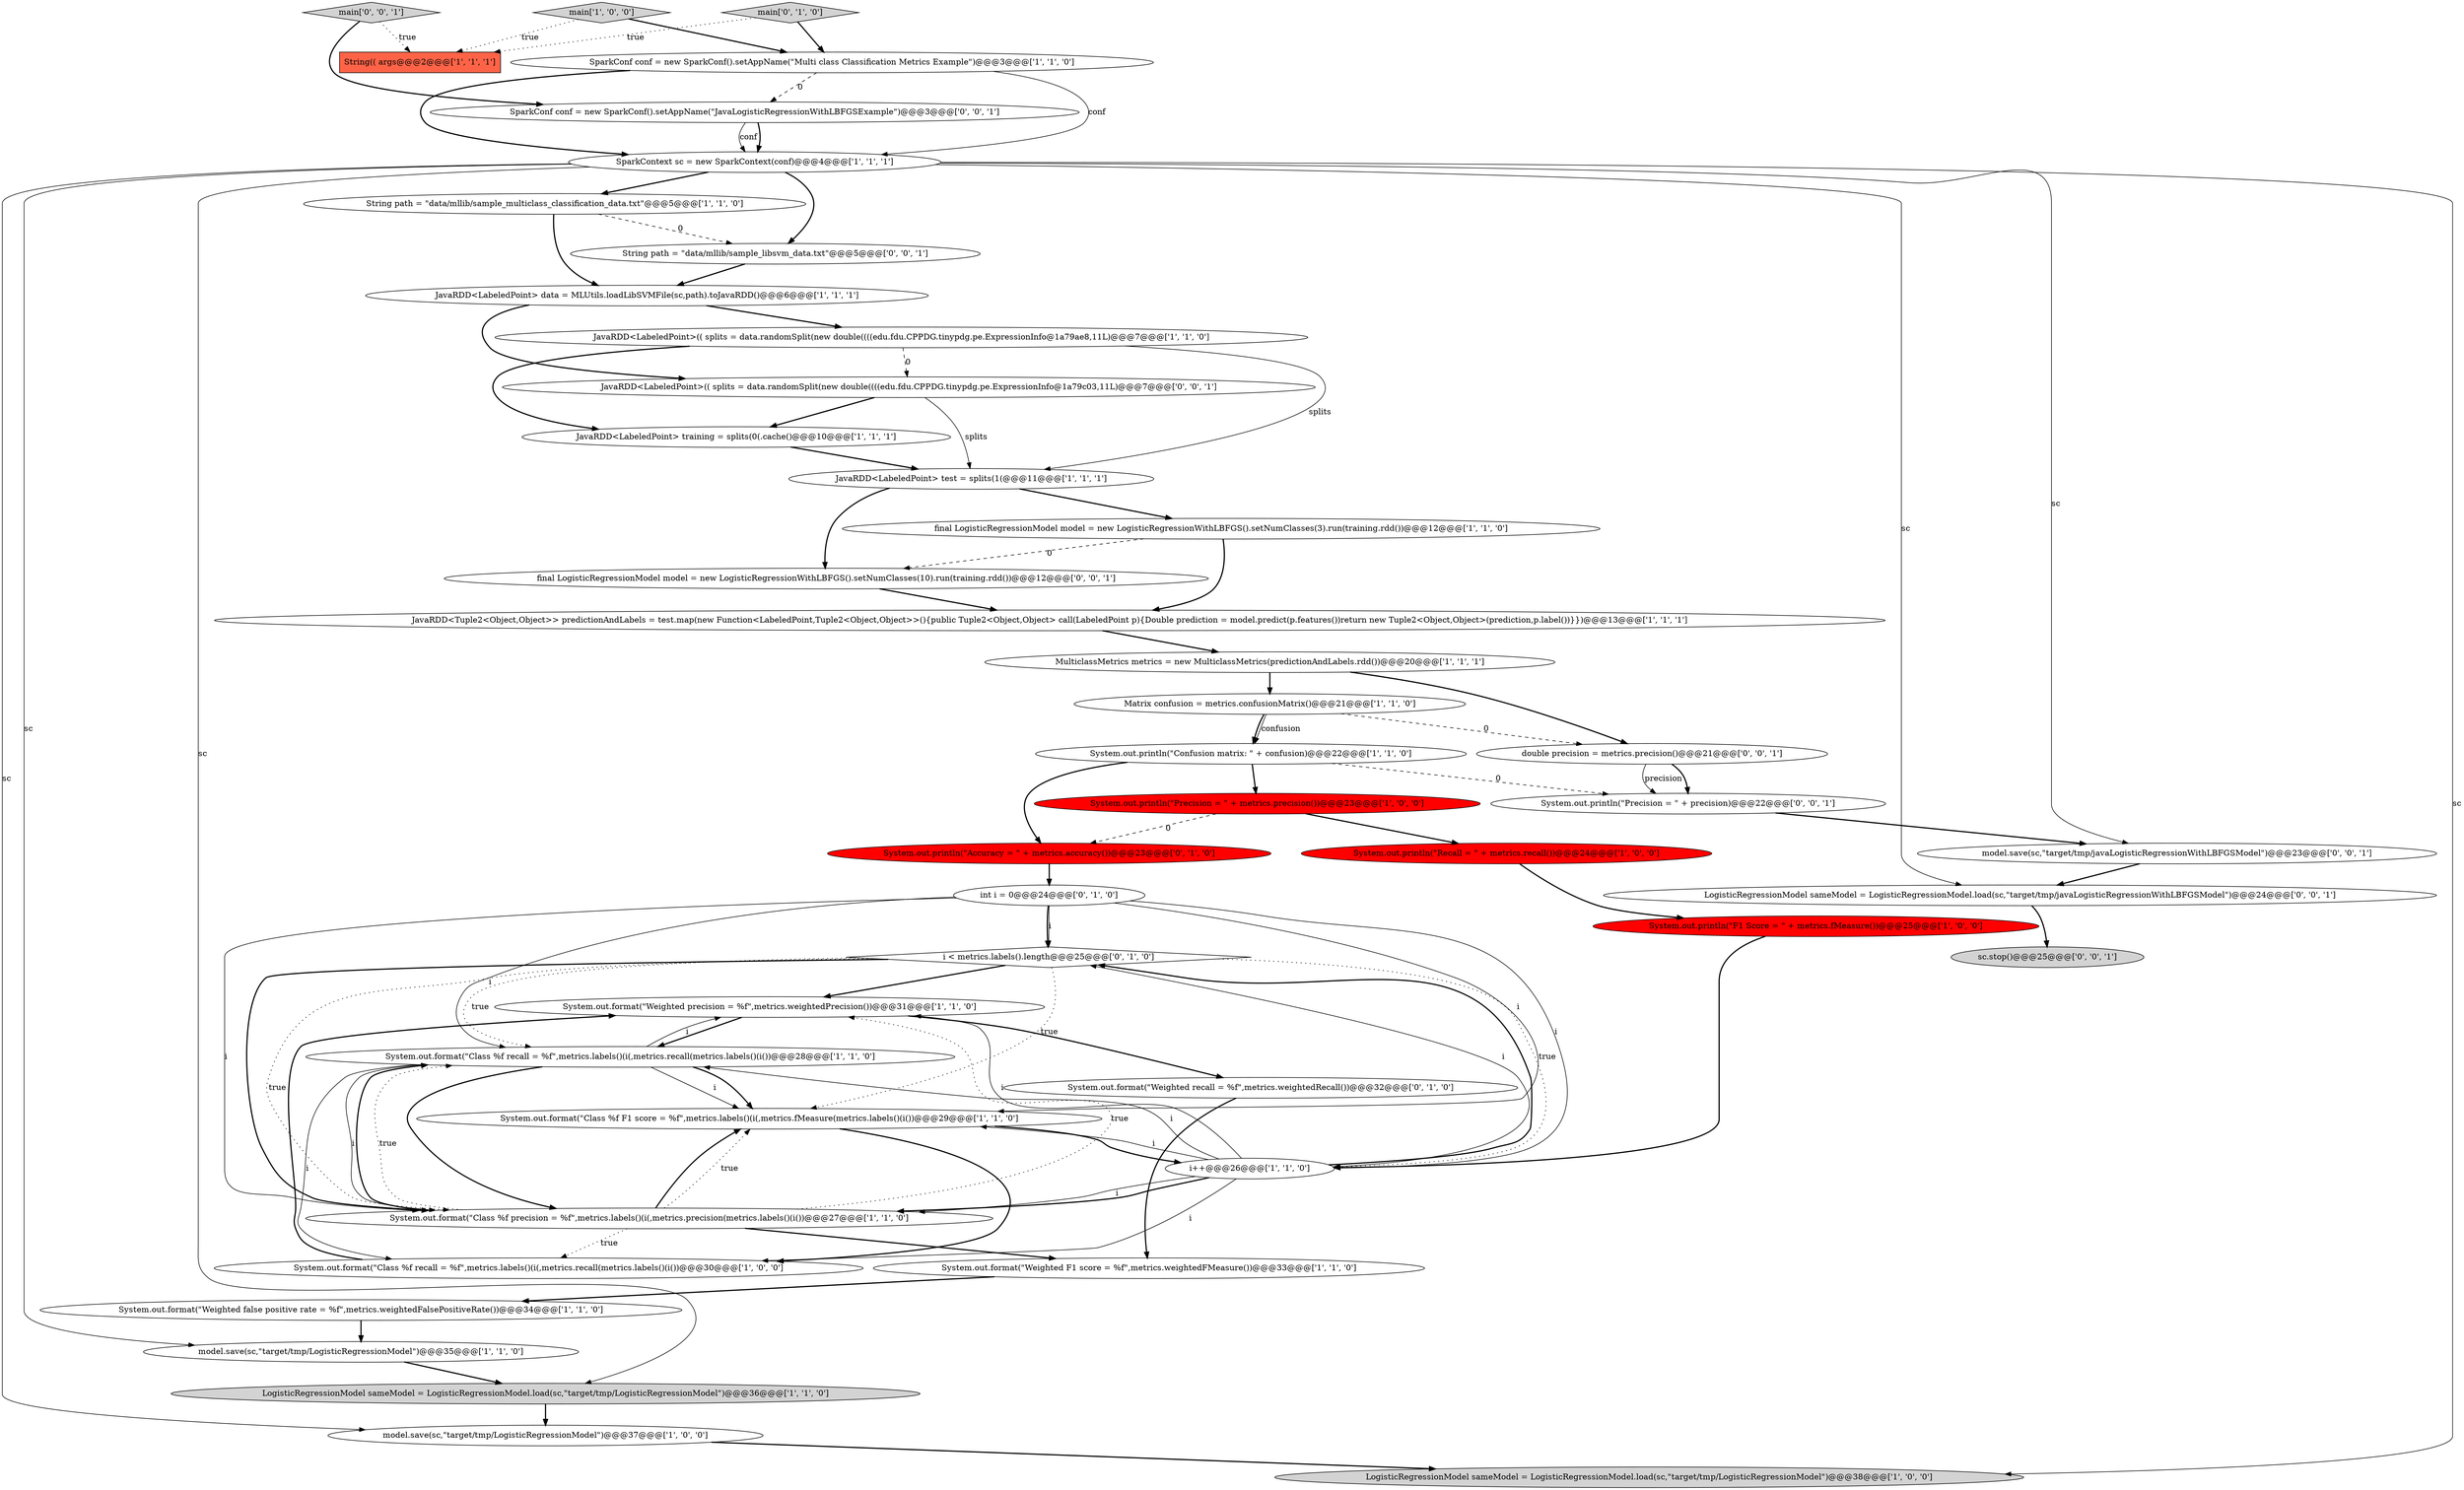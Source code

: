digraph {
20 [style = filled, label = "String(( args@@@2@@@['1', '1', '1']", fillcolor = tomato, shape = box image = "AAA0AAABBB1BBB"];
5 [style = filled, label = "MulticlassMetrics metrics = new MulticlassMetrics(predictionAndLabels.rdd())@@@20@@@['1', '1', '1']", fillcolor = white, shape = ellipse image = "AAA0AAABBB1BBB"];
38 [style = filled, label = "sc.stop()@@@25@@@['0', '0', '1']", fillcolor = lightgray, shape = ellipse image = "AAA0AAABBB3BBB"];
27 [style = filled, label = "LogisticRegressionModel sameModel = LogisticRegressionModel.load(sc,\"target/tmp/LogisticRegressionModel\")@@@36@@@['1', '1', '0']", fillcolor = lightgray, shape = ellipse image = "AAA0AAABBB1BBB"];
26 [style = filled, label = "SparkConf conf = new SparkConf().setAppName(\"Multi class Classification Metrics Example\")@@@3@@@['1', '1', '0']", fillcolor = white, shape = ellipse image = "AAA0AAABBB1BBB"];
22 [style = filled, label = "JavaRDD<LabeledPoint> data = MLUtils.loadLibSVMFile(sc,path).toJavaRDD()@@@6@@@['1', '1', '1']", fillcolor = white, shape = ellipse image = "AAA0AAABBB1BBB"];
42 [style = filled, label = "model.save(sc,\"target/tmp/javaLogisticRegressionWithLBFGSModel\")@@@23@@@['0', '0', '1']", fillcolor = white, shape = ellipse image = "AAA0AAABBB3BBB"];
25 [style = filled, label = "JavaRDD<LabeledPoint> training = splits(0(.cache()@@@10@@@['1', '1', '1']", fillcolor = white, shape = ellipse image = "AAA0AAABBB1BBB"];
30 [style = filled, label = "i < metrics.labels().length@@@25@@@['0', '1', '0']", fillcolor = white, shape = diamond image = "AAA0AAABBB2BBB"];
36 [style = filled, label = "JavaRDD<LabeledPoint>(( splits = data.randomSplit(new double((((edu.fdu.CPPDG.tinypdg.pe.ExpressionInfo@1a79c03,11L)@@@7@@@['0', '0', '1']", fillcolor = white, shape = ellipse image = "AAA0AAABBB3BBB"];
19 [style = filled, label = "LogisticRegressionModel sameModel = LogisticRegressionModel.load(sc,\"target/tmp/LogisticRegressionModel\")@@@38@@@['1', '0', '0']", fillcolor = lightgray, shape = ellipse image = "AAA0AAABBB1BBB"];
2 [style = filled, label = "System.out.format(\"Weighted F1 score = %f\",metrics.weightedFMeasure())@@@33@@@['1', '1', '0']", fillcolor = white, shape = ellipse image = "AAA0AAABBB1BBB"];
6 [style = filled, label = "String path = \"data/mllib/sample_multiclass_classification_data.txt\"@@@5@@@['1', '1', '0']", fillcolor = white, shape = ellipse image = "AAA0AAABBB1BBB"];
28 [style = filled, label = "System.out.format(\"Weighted precision = %f\",metrics.weightedPrecision())@@@31@@@['1', '1', '0']", fillcolor = white, shape = ellipse image = "AAA0AAABBB1BBB"];
0 [style = filled, label = "System.out.format(\"Class %f recall = %f\",metrics.labels()(i(,metrics.recall(metrics.labels()(i())@@@30@@@['1', '0', '0']", fillcolor = white, shape = ellipse image = "AAA0AAABBB1BBB"];
34 [style = filled, label = "System.out.println(\"Precision = \" + precision)@@@22@@@['0', '0', '1']", fillcolor = white, shape = ellipse image = "AAA0AAABBB3BBB"];
10 [style = filled, label = "System.out.format(\"Class %f precision = %f\",metrics.labels()(i(,metrics.precision(metrics.labels()(i())@@@27@@@['1', '1', '0']", fillcolor = white, shape = ellipse image = "AAA0AAABBB1BBB"];
32 [style = filled, label = "int i = 0@@@24@@@['0', '1', '0']", fillcolor = white, shape = ellipse image = "AAA0AAABBB2BBB"];
1 [style = filled, label = "System.out.format(\"Class %f F1 score = %f\",metrics.labels()(i(,metrics.fMeasure(metrics.labels()(i())@@@29@@@['1', '1', '0']", fillcolor = white, shape = ellipse image = "AAA0AAABBB1BBB"];
24 [style = filled, label = "JavaRDD<LabeledPoint>(( splits = data.randomSplit(new double((((edu.fdu.CPPDG.tinypdg.pe.ExpressionInfo@1a79ae8,11L)@@@7@@@['1', '1', '0']", fillcolor = white, shape = ellipse image = "AAA0AAABBB1BBB"];
12 [style = filled, label = "System.out.format(\"Weighted false positive rate = %f\",metrics.weightedFalsePositiveRate())@@@34@@@['1', '1', '0']", fillcolor = white, shape = ellipse image = "AAA0AAABBB1BBB"];
31 [style = filled, label = "main['0', '1', '0']", fillcolor = lightgray, shape = diamond image = "AAA0AAABBB2BBB"];
16 [style = filled, label = "Matrix confusion = metrics.confusionMatrix()@@@21@@@['1', '1', '0']", fillcolor = white, shape = ellipse image = "AAA0AAABBB1BBB"];
7 [style = filled, label = "model.save(sc,\"target/tmp/LogisticRegressionModel\")@@@37@@@['1', '0', '0']", fillcolor = white, shape = ellipse image = "AAA0AAABBB1BBB"];
37 [style = filled, label = "double precision = metrics.precision()@@@21@@@['0', '0', '1']", fillcolor = white, shape = ellipse image = "AAA0AAABBB3BBB"];
13 [style = filled, label = "JavaRDD<LabeledPoint> test = splits(1(@@@11@@@['1', '1', '1']", fillcolor = white, shape = ellipse image = "AAA0AAABBB1BBB"];
21 [style = filled, label = "System.out.println(\"F1 Score = \" + metrics.fMeasure())@@@25@@@['1', '0', '0']", fillcolor = red, shape = ellipse image = "AAA1AAABBB1BBB"];
17 [style = filled, label = "JavaRDD<Tuple2<Object,Object>> predictionAndLabels = test.map(new Function<LabeledPoint,Tuple2<Object,Object>>(){public Tuple2<Object,Object> call(LabeledPoint p){Double prediction = model.predict(p.features())return new Tuple2<Object,Object>(prediction,p.label())}})@@@13@@@['1', '1', '1']", fillcolor = white, shape = ellipse image = "AAA0AAABBB1BBB"];
9 [style = filled, label = "model.save(sc,\"target/tmp/LogisticRegressionModel\")@@@35@@@['1', '1', '0']", fillcolor = white, shape = ellipse image = "AAA0AAABBB1BBB"];
18 [style = filled, label = "System.out.println(\"Confusion matrix: \" + confusion)@@@22@@@['1', '1', '0']", fillcolor = white, shape = ellipse image = "AAA0AAABBB1BBB"];
29 [style = filled, label = "System.out.println(\"Accuracy = \" + metrics.accuracy())@@@23@@@['0', '1', '0']", fillcolor = red, shape = ellipse image = "AAA1AAABBB2BBB"];
15 [style = filled, label = "i++@@@26@@@['1', '1', '0']", fillcolor = white, shape = ellipse image = "AAA0AAABBB1BBB"];
41 [style = filled, label = "SparkConf conf = new SparkConf().setAppName(\"JavaLogisticRegressionWithLBFGSExample\")@@@3@@@['0', '0', '1']", fillcolor = white, shape = ellipse image = "AAA0AAABBB3BBB"];
43 [style = filled, label = "final LogisticRegressionModel model = new LogisticRegressionWithLBFGS().setNumClasses(10).run(training.rdd())@@@12@@@['0', '0', '1']", fillcolor = white, shape = ellipse image = "AAA0AAABBB3BBB"];
11 [style = filled, label = "System.out.format(\"Class %f recall = %f\",metrics.labels()(i(,metrics.recall(metrics.labels()(i())@@@28@@@['1', '1', '0']", fillcolor = white, shape = ellipse image = "AAA0AAABBB1BBB"];
40 [style = filled, label = "LogisticRegressionModel sameModel = LogisticRegressionModel.load(sc,\"target/tmp/javaLogisticRegressionWithLBFGSModel\")@@@24@@@['0', '0', '1']", fillcolor = white, shape = ellipse image = "AAA0AAABBB3BBB"];
39 [style = filled, label = "String path = \"data/mllib/sample_libsvm_data.txt\"@@@5@@@['0', '0', '1']", fillcolor = white, shape = ellipse image = "AAA0AAABBB3BBB"];
33 [style = filled, label = "System.out.format(\"Weighted recall = %f\",metrics.weightedRecall())@@@32@@@['0', '1', '0']", fillcolor = white, shape = ellipse image = "AAA0AAABBB2BBB"];
4 [style = filled, label = "System.out.println(\"Precision = \" + metrics.precision())@@@23@@@['1', '0', '0']", fillcolor = red, shape = ellipse image = "AAA1AAABBB1BBB"];
23 [style = filled, label = "main['1', '0', '0']", fillcolor = lightgray, shape = diamond image = "AAA0AAABBB1BBB"];
3 [style = filled, label = "System.out.println(\"Recall = \" + metrics.recall())@@@24@@@['1', '0', '0']", fillcolor = red, shape = ellipse image = "AAA1AAABBB1BBB"];
14 [style = filled, label = "final LogisticRegressionModel model = new LogisticRegressionWithLBFGS().setNumClasses(3).run(training.rdd())@@@12@@@['1', '1', '0']", fillcolor = white, shape = ellipse image = "AAA0AAABBB1BBB"];
8 [style = filled, label = "SparkContext sc = new SparkContext(conf)@@@4@@@['1', '1', '1']", fillcolor = white, shape = ellipse image = "AAA0AAABBB1BBB"];
35 [style = filled, label = "main['0', '0', '1']", fillcolor = lightgray, shape = diamond image = "AAA0AAABBB3BBB"];
35->20 [style = dotted, label="true"];
15->10 [style = bold, label=""];
6->22 [style = bold, label=""];
35->41 [style = bold, label=""];
8->19 [style = solid, label="sc"];
41->8 [style = bold, label=""];
21->15 [style = bold, label=""];
11->1 [style = solid, label="i"];
14->17 [style = bold, label=""];
8->6 [style = bold, label=""];
8->9 [style = solid, label="sc"];
40->38 [style = bold, label=""];
12->9 [style = bold, label=""];
32->1 [style = solid, label="i"];
30->28 [style = bold, label=""];
8->7 [style = solid, label="sc"];
27->7 [style = bold, label=""];
10->1 [style = dotted, label="true"];
11->0 [style = solid, label="i"];
8->39 [style = bold, label=""];
13->14 [style = bold, label=""];
5->37 [style = bold, label=""];
15->10 [style = solid, label="i"];
10->11 [style = bold, label=""];
32->30 [style = solid, label="i"];
8->42 [style = solid, label="sc"];
17->5 [style = bold, label=""];
4->3 [style = bold, label=""];
16->37 [style = dashed, label="0"];
37->34 [style = solid, label="precision"];
34->42 [style = bold, label=""];
1->0 [style = bold, label=""];
32->10 [style = solid, label="i"];
42->40 [style = bold, label=""];
39->22 [style = bold, label=""];
36->25 [style = bold, label=""];
18->4 [style = bold, label=""];
8->40 [style = solid, label="sc"];
29->32 [style = bold, label=""];
13->43 [style = bold, label=""];
30->10 [style = bold, label=""];
15->30 [style = solid, label="i"];
10->0 [style = dotted, label="true"];
10->2 [style = bold, label=""];
26->8 [style = solid, label="conf"];
10->1 [style = bold, label=""];
24->36 [style = dashed, label="0"];
15->11 [style = solid, label="i"];
11->10 [style = solid, label="i"];
16->18 [style = bold, label=""];
32->15 [style = solid, label="i"];
10->28 [style = dotted, label="true"];
30->10 [style = dotted, label="true"];
26->8 [style = bold, label=""];
32->30 [style = bold, label=""];
26->41 [style = dashed, label="0"];
9->27 [style = bold, label=""];
41->8 [style = solid, label="conf"];
5->16 [style = bold, label=""];
18->34 [style = dashed, label="0"];
15->1 [style = solid, label="i"];
43->17 [style = bold, label=""];
31->26 [style = bold, label=""];
23->20 [style = dotted, label="true"];
36->13 [style = solid, label="splits"];
10->11 [style = dotted, label="true"];
11->10 [style = bold, label=""];
24->25 [style = bold, label=""];
8->27 [style = solid, label="sc"];
3->21 [style = bold, label=""];
15->28 [style = solid, label="i"];
30->11 [style = dotted, label="true"];
16->18 [style = solid, label="confusion"];
7->19 [style = bold, label=""];
33->2 [style = bold, label=""];
32->11 [style = solid, label="i"];
30->1 [style = dotted, label="true"];
11->1 [style = bold, label=""];
25->13 [style = bold, label=""];
1->15 [style = bold, label=""];
28->11 [style = bold, label=""];
23->26 [style = bold, label=""];
15->30 [style = bold, label=""];
15->0 [style = solid, label="i"];
31->20 [style = dotted, label="true"];
2->12 [style = bold, label=""];
14->43 [style = dashed, label="0"];
18->29 [style = bold, label=""];
28->33 [style = bold, label=""];
37->34 [style = bold, label=""];
22->36 [style = bold, label=""];
24->13 [style = solid, label="splits"];
22->24 [style = bold, label=""];
4->29 [style = dashed, label="0"];
30->15 [style = dotted, label="true"];
0->28 [style = bold, label=""];
6->39 [style = dashed, label="0"];
11->28 [style = solid, label="i"];
}

